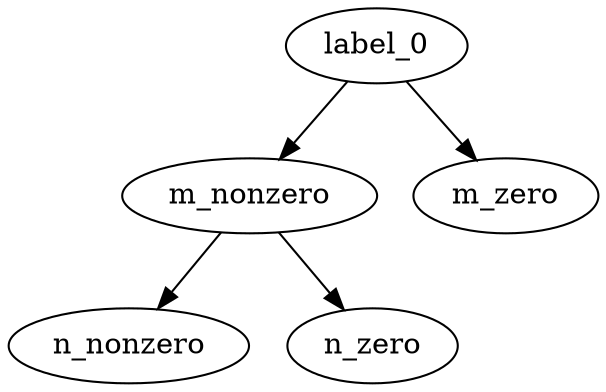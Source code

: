 digraph {
	label_0
	label_0 -> m_nonzero
	label_0 -> m_zero
	m_nonzero
	m_nonzero -> n_nonzero
	m_nonzero -> n_zero
}
